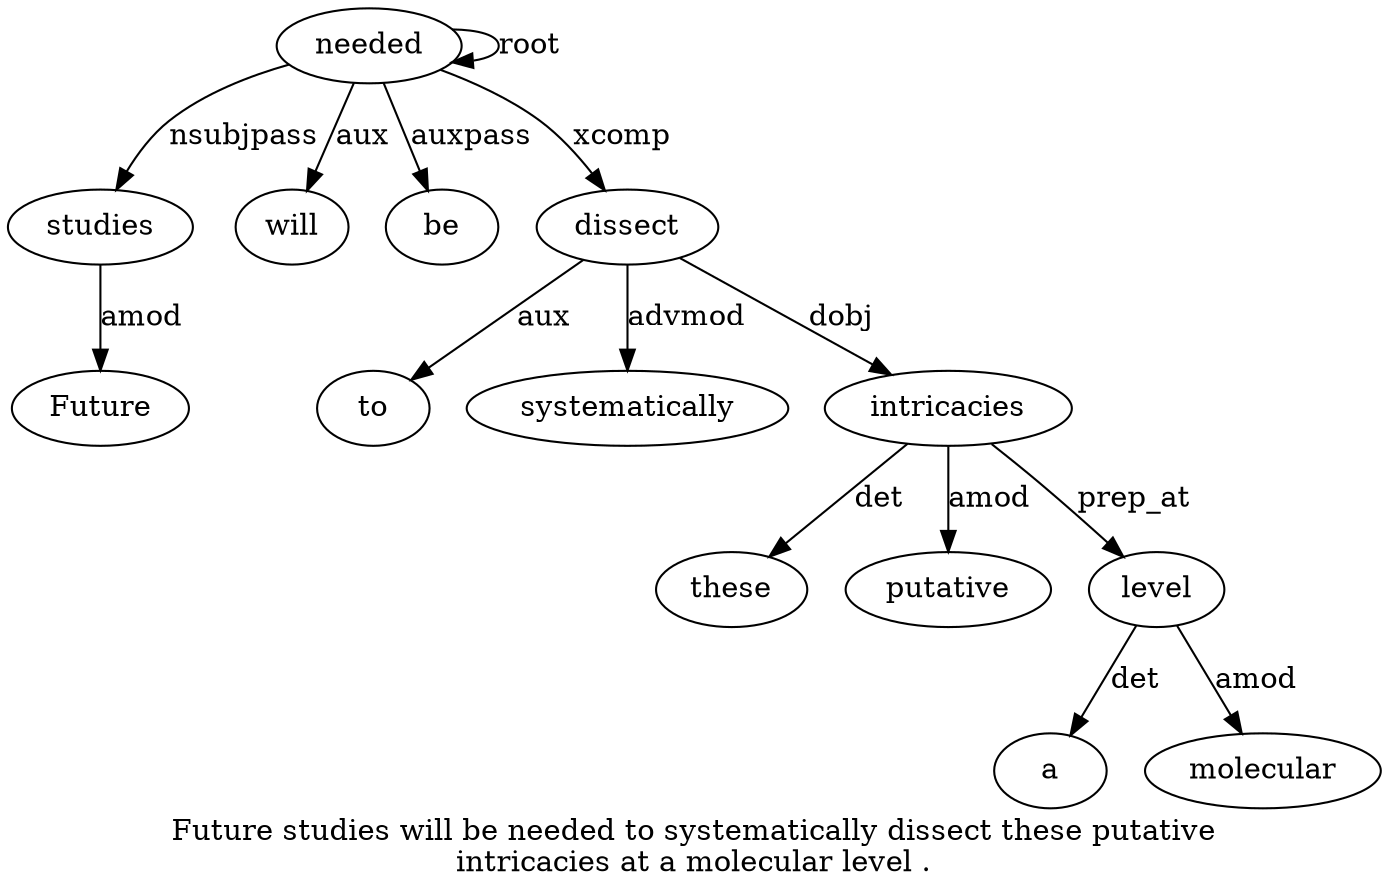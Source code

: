 digraph "Future studies will be needed to systematically dissect these putative intricacies at a molecular level ." {
label="Future studies will be needed to systematically dissect these putative
intricacies at a molecular level .";
studies2 [style=filled, fillcolor=white, label=studies];
Future1 [style=filled, fillcolor=white, label=Future];
studies2 -> Future1  [label=amod];
needed5 [style=filled, fillcolor=white, label=needed];
needed5 -> studies2  [label=nsubjpass];
will3 [style=filled, fillcolor=white, label=will];
needed5 -> will3  [label=aux];
be4 [style=filled, fillcolor=white, label=be];
needed5 -> be4  [label=auxpass];
needed5 -> needed5  [label=root];
dissect8 [style=filled, fillcolor=white, label=dissect];
to6 [style=filled, fillcolor=white, label=to];
dissect8 -> to6  [label=aux];
systematically7 [style=filled, fillcolor=white, label=systematically];
dissect8 -> systematically7  [label=advmod];
needed5 -> dissect8  [label=xcomp];
intricacies11 [style=filled, fillcolor=white, label=intricacies];
these9 [style=filled, fillcolor=white, label=these];
intricacies11 -> these9  [label=det];
putative10 [style=filled, fillcolor=white, label=putative];
intricacies11 -> putative10  [label=amod];
dissect8 -> intricacies11  [label=dobj];
level15 [style=filled, fillcolor=white, label=level];
a13 [style=filled, fillcolor=white, label=a];
level15 -> a13  [label=det];
molecular14 [style=filled, fillcolor=white, label=molecular];
level15 -> molecular14  [label=amod];
intricacies11 -> level15  [label=prep_at];
}
